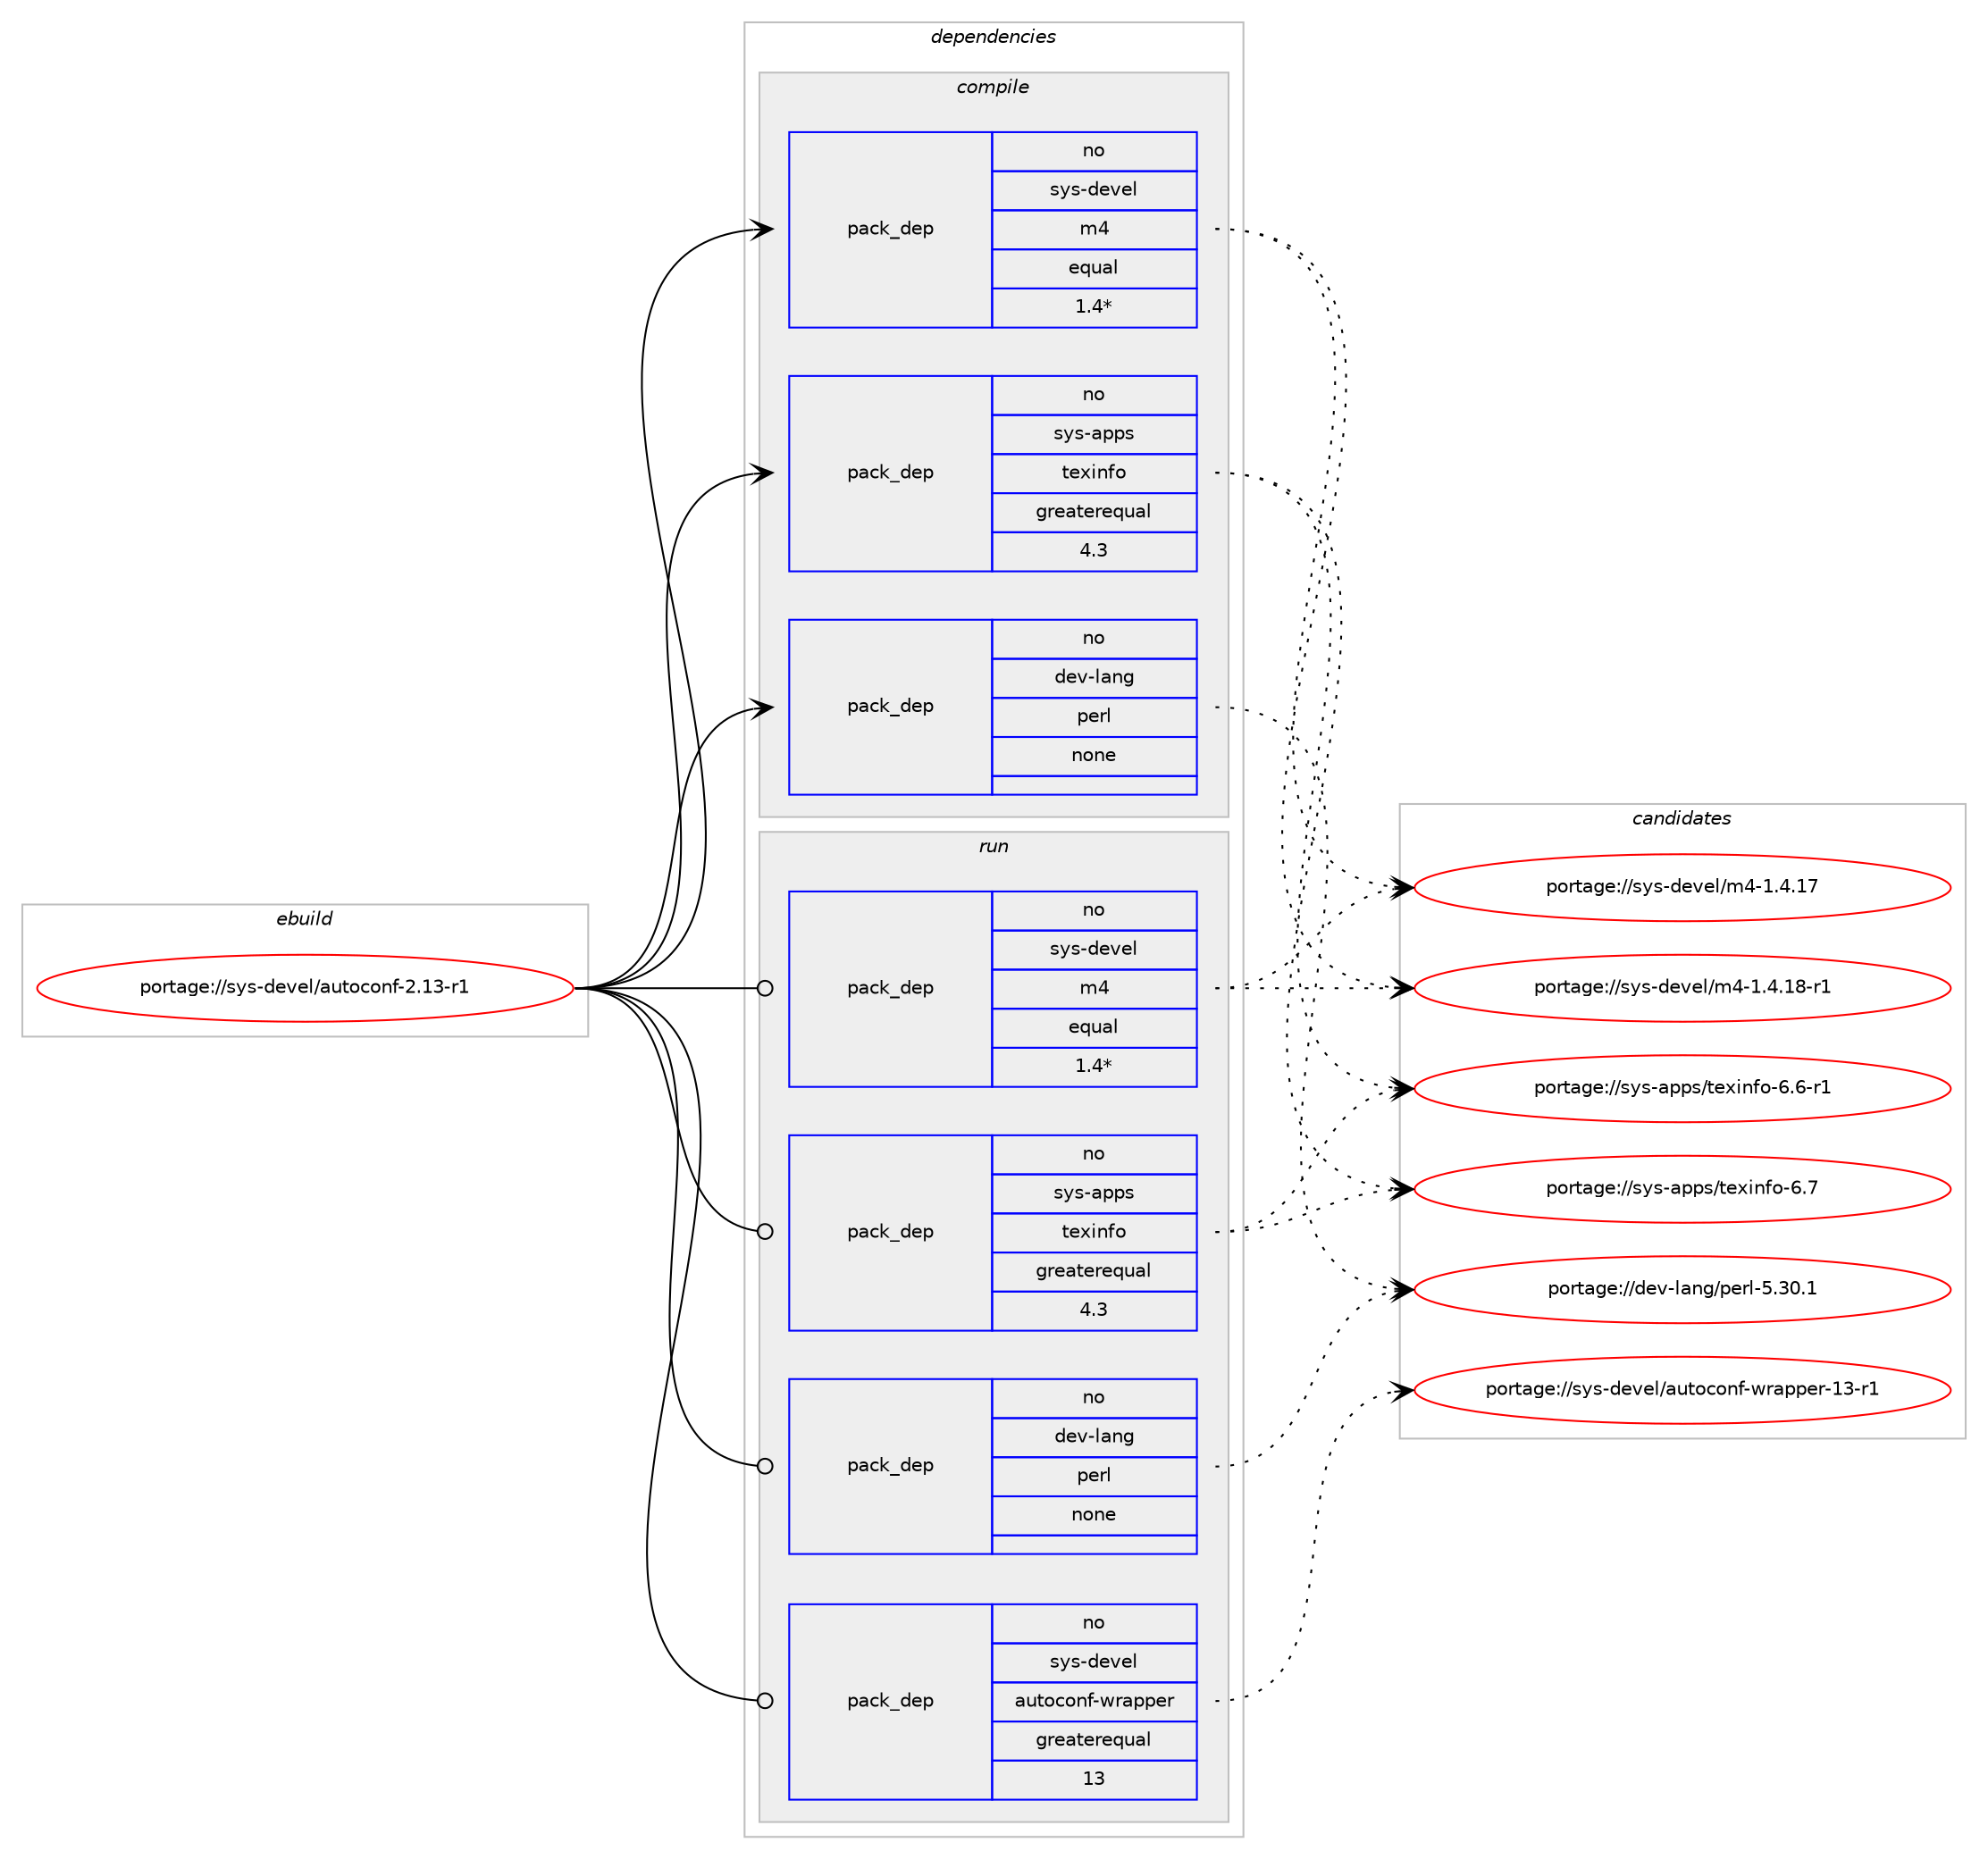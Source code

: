 digraph prolog {

# *************
# Graph options
# *************

newrank=true;
concentrate=true;
compound=true;
graph [rankdir=LR,fontname=Helvetica,fontsize=10,ranksep=1.5];#, ranksep=2.5, nodesep=0.2];
edge  [arrowhead=vee];
node  [fontname=Helvetica,fontsize=10];

# **********
# The ebuild
# **********

subgraph cluster_leftcol {
color=gray;
rank=same;
label=<<i>ebuild</i>>;
id [label="portage://sys-devel/autoconf-2.13-r1", color=red, width=4, href="../sys-devel/autoconf-2.13-r1.svg"];
}

# ****************
# The dependencies
# ****************

subgraph cluster_midcol {
color=gray;
label=<<i>dependencies</i>>;
subgraph cluster_compile {
fillcolor="#eeeeee";
style=filled;
label=<<i>compile</i>>;
subgraph pack20576 {
dependency25514 [label=<<TABLE BORDER="0" CELLBORDER="1" CELLSPACING="0" CELLPADDING="4" WIDTH="220"><TR><TD ROWSPAN="6" CELLPADDING="30">pack_dep</TD></TR><TR><TD WIDTH="110">no</TD></TR><TR><TD>dev-lang</TD></TR><TR><TD>perl</TD></TR><TR><TD>none</TD></TR><TR><TD></TD></TR></TABLE>>, shape=none, color=blue];
}
id:e -> dependency25514:w [weight=20,style="solid",arrowhead="vee"];
subgraph pack20577 {
dependency25515 [label=<<TABLE BORDER="0" CELLBORDER="1" CELLSPACING="0" CELLPADDING="4" WIDTH="220"><TR><TD ROWSPAN="6" CELLPADDING="30">pack_dep</TD></TR><TR><TD WIDTH="110">no</TD></TR><TR><TD>sys-apps</TD></TR><TR><TD>texinfo</TD></TR><TR><TD>greaterequal</TD></TR><TR><TD>4.3</TD></TR></TABLE>>, shape=none, color=blue];
}
id:e -> dependency25515:w [weight=20,style="solid",arrowhead="vee"];
subgraph pack20578 {
dependency25516 [label=<<TABLE BORDER="0" CELLBORDER="1" CELLSPACING="0" CELLPADDING="4" WIDTH="220"><TR><TD ROWSPAN="6" CELLPADDING="30">pack_dep</TD></TR><TR><TD WIDTH="110">no</TD></TR><TR><TD>sys-devel</TD></TR><TR><TD>m4</TD></TR><TR><TD>equal</TD></TR><TR><TD>1.4*</TD></TR></TABLE>>, shape=none, color=blue];
}
id:e -> dependency25516:w [weight=20,style="solid",arrowhead="vee"];
}
subgraph cluster_compileandrun {
fillcolor="#eeeeee";
style=filled;
label=<<i>compile and run</i>>;
}
subgraph cluster_run {
fillcolor="#eeeeee";
style=filled;
label=<<i>run</i>>;
subgraph pack20579 {
dependency25517 [label=<<TABLE BORDER="0" CELLBORDER="1" CELLSPACING="0" CELLPADDING="4" WIDTH="220"><TR><TD ROWSPAN="6" CELLPADDING="30">pack_dep</TD></TR><TR><TD WIDTH="110">no</TD></TR><TR><TD>dev-lang</TD></TR><TR><TD>perl</TD></TR><TR><TD>none</TD></TR><TR><TD></TD></TR></TABLE>>, shape=none, color=blue];
}
id:e -> dependency25517:w [weight=20,style="solid",arrowhead="odot"];
subgraph pack20580 {
dependency25518 [label=<<TABLE BORDER="0" CELLBORDER="1" CELLSPACING="0" CELLPADDING="4" WIDTH="220"><TR><TD ROWSPAN="6" CELLPADDING="30">pack_dep</TD></TR><TR><TD WIDTH="110">no</TD></TR><TR><TD>sys-apps</TD></TR><TR><TD>texinfo</TD></TR><TR><TD>greaterequal</TD></TR><TR><TD>4.3</TD></TR></TABLE>>, shape=none, color=blue];
}
id:e -> dependency25518:w [weight=20,style="solid",arrowhead="odot"];
subgraph pack20581 {
dependency25519 [label=<<TABLE BORDER="0" CELLBORDER="1" CELLSPACING="0" CELLPADDING="4" WIDTH="220"><TR><TD ROWSPAN="6" CELLPADDING="30">pack_dep</TD></TR><TR><TD WIDTH="110">no</TD></TR><TR><TD>sys-devel</TD></TR><TR><TD>autoconf-wrapper</TD></TR><TR><TD>greaterequal</TD></TR><TR><TD>13</TD></TR></TABLE>>, shape=none, color=blue];
}
id:e -> dependency25519:w [weight=20,style="solid",arrowhead="odot"];
subgraph pack20582 {
dependency25520 [label=<<TABLE BORDER="0" CELLBORDER="1" CELLSPACING="0" CELLPADDING="4" WIDTH="220"><TR><TD ROWSPAN="6" CELLPADDING="30">pack_dep</TD></TR><TR><TD WIDTH="110">no</TD></TR><TR><TD>sys-devel</TD></TR><TR><TD>m4</TD></TR><TR><TD>equal</TD></TR><TR><TD>1.4*</TD></TR></TABLE>>, shape=none, color=blue];
}
id:e -> dependency25520:w [weight=20,style="solid",arrowhead="odot"];
}
}

# **************
# The candidates
# **************

subgraph cluster_choices {
rank=same;
color=gray;
label=<<i>candidates</i>>;

subgraph choice20576 {
color=black;
nodesep=1;
choice10010111845108971101034711210111410845534651484649 [label="portage://dev-lang/perl-5.30.1", color=red, width=4,href="../dev-lang/perl-5.30.1.svg"];
dependency25514:e -> choice10010111845108971101034711210111410845534651484649:w [style=dotted,weight="100"];
}
subgraph choice20577 {
color=black;
nodesep=1;
choice11512111545971121121154711610112010511010211145544655 [label="portage://sys-apps/texinfo-6.7", color=red, width=4,href="../sys-apps/texinfo-6.7.svg"];
choice115121115459711211211547116101120105110102111455446544511449 [label="portage://sys-apps/texinfo-6.6-r1", color=red, width=4,href="../sys-apps/texinfo-6.6-r1.svg"];
dependency25515:e -> choice11512111545971121121154711610112010511010211145544655:w [style=dotted,weight="100"];
dependency25515:e -> choice115121115459711211211547116101120105110102111455446544511449:w [style=dotted,weight="100"];
}
subgraph choice20578 {
color=black;
nodesep=1;
choice115121115451001011181011084710952454946524649564511449 [label="portage://sys-devel/m4-1.4.18-r1", color=red, width=4,href="../sys-devel/m4-1.4.18-r1.svg"];
choice11512111545100101118101108471095245494652464955 [label="portage://sys-devel/m4-1.4.17", color=red, width=4,href="../sys-devel/m4-1.4.17.svg"];
dependency25516:e -> choice115121115451001011181011084710952454946524649564511449:w [style=dotted,weight="100"];
dependency25516:e -> choice11512111545100101118101108471095245494652464955:w [style=dotted,weight="100"];
}
subgraph choice20579 {
color=black;
nodesep=1;
choice10010111845108971101034711210111410845534651484649 [label="portage://dev-lang/perl-5.30.1", color=red, width=4,href="../dev-lang/perl-5.30.1.svg"];
dependency25517:e -> choice10010111845108971101034711210111410845534651484649:w [style=dotted,weight="100"];
}
subgraph choice20580 {
color=black;
nodesep=1;
choice11512111545971121121154711610112010511010211145544655 [label="portage://sys-apps/texinfo-6.7", color=red, width=4,href="../sys-apps/texinfo-6.7.svg"];
choice115121115459711211211547116101120105110102111455446544511449 [label="portage://sys-apps/texinfo-6.6-r1", color=red, width=4,href="../sys-apps/texinfo-6.6-r1.svg"];
dependency25518:e -> choice11512111545971121121154711610112010511010211145544655:w [style=dotted,weight="100"];
dependency25518:e -> choice115121115459711211211547116101120105110102111455446544511449:w [style=dotted,weight="100"];
}
subgraph choice20581 {
color=black;
nodesep=1;
choice1151211154510010111810110847971171161119911111010245119114971121121011144549514511449 [label="portage://sys-devel/autoconf-wrapper-13-r1", color=red, width=4,href="../sys-devel/autoconf-wrapper-13-r1.svg"];
dependency25519:e -> choice1151211154510010111810110847971171161119911111010245119114971121121011144549514511449:w [style=dotted,weight="100"];
}
subgraph choice20582 {
color=black;
nodesep=1;
choice115121115451001011181011084710952454946524649564511449 [label="portage://sys-devel/m4-1.4.18-r1", color=red, width=4,href="../sys-devel/m4-1.4.18-r1.svg"];
choice11512111545100101118101108471095245494652464955 [label="portage://sys-devel/m4-1.4.17", color=red, width=4,href="../sys-devel/m4-1.4.17.svg"];
dependency25520:e -> choice115121115451001011181011084710952454946524649564511449:w [style=dotted,weight="100"];
dependency25520:e -> choice11512111545100101118101108471095245494652464955:w [style=dotted,weight="100"];
}
}

}

